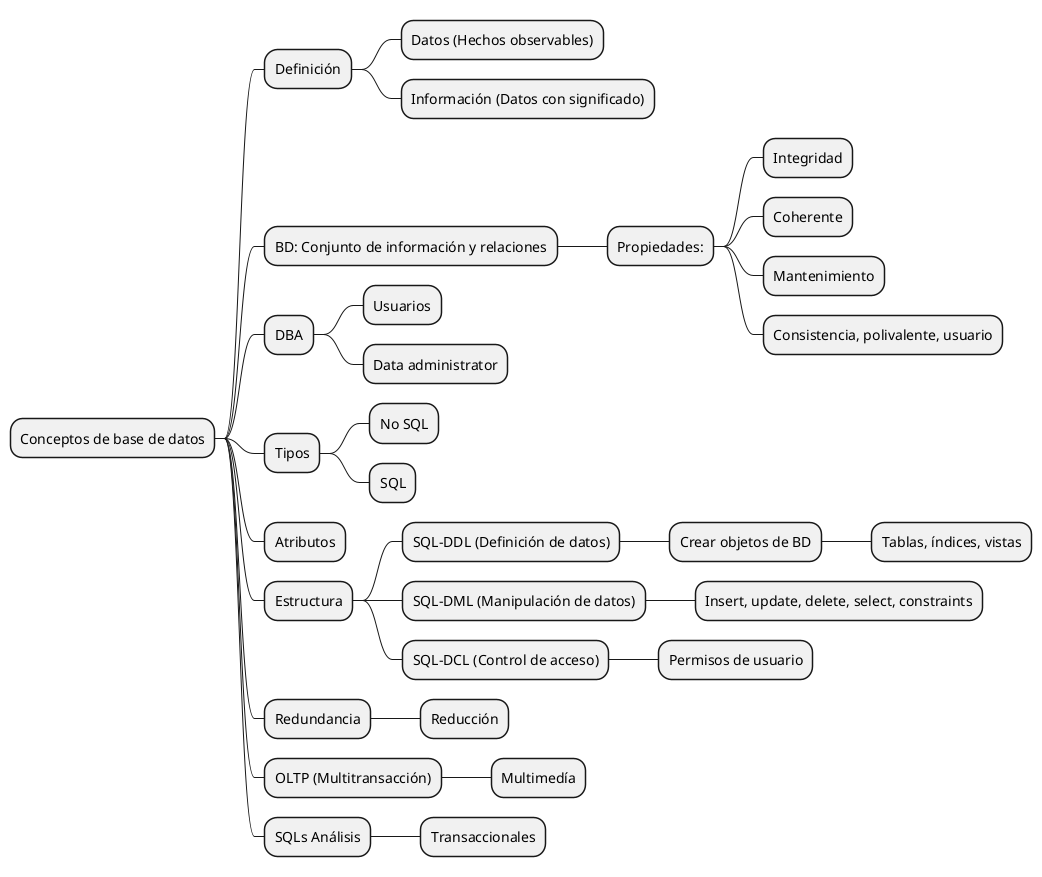 @startmindmap
* Conceptos de base de datos
** Definición
*** Datos (Hechos observables)
*** Información (Datos con significado)
** BD: Conjunto de información y relaciones
*** Propiedades:
**** Integridad
**** Coherente
**** Mantenimiento
**** Consistencia, polivalente, usuario
** DBA
*** Usuarios
*** Data administrator
** Tipos
*** No SQL
*** SQL
** Atributos
** Estructura
*** SQL-DDL (Definición de datos)
**** Crear objetos de BD
***** Tablas, índices, vistas
*** SQL-DML (Manipulación de datos)
**** Insert, update, delete, select, constraints
*** SQL-DCL (Control de acceso)
**** Permisos de usuario
** Redundancia
*** Reducción
** OLTP (Multitransacción)
*** Multimedía
** SQLs Análisis
*** Transaccionales
@endmindmap
